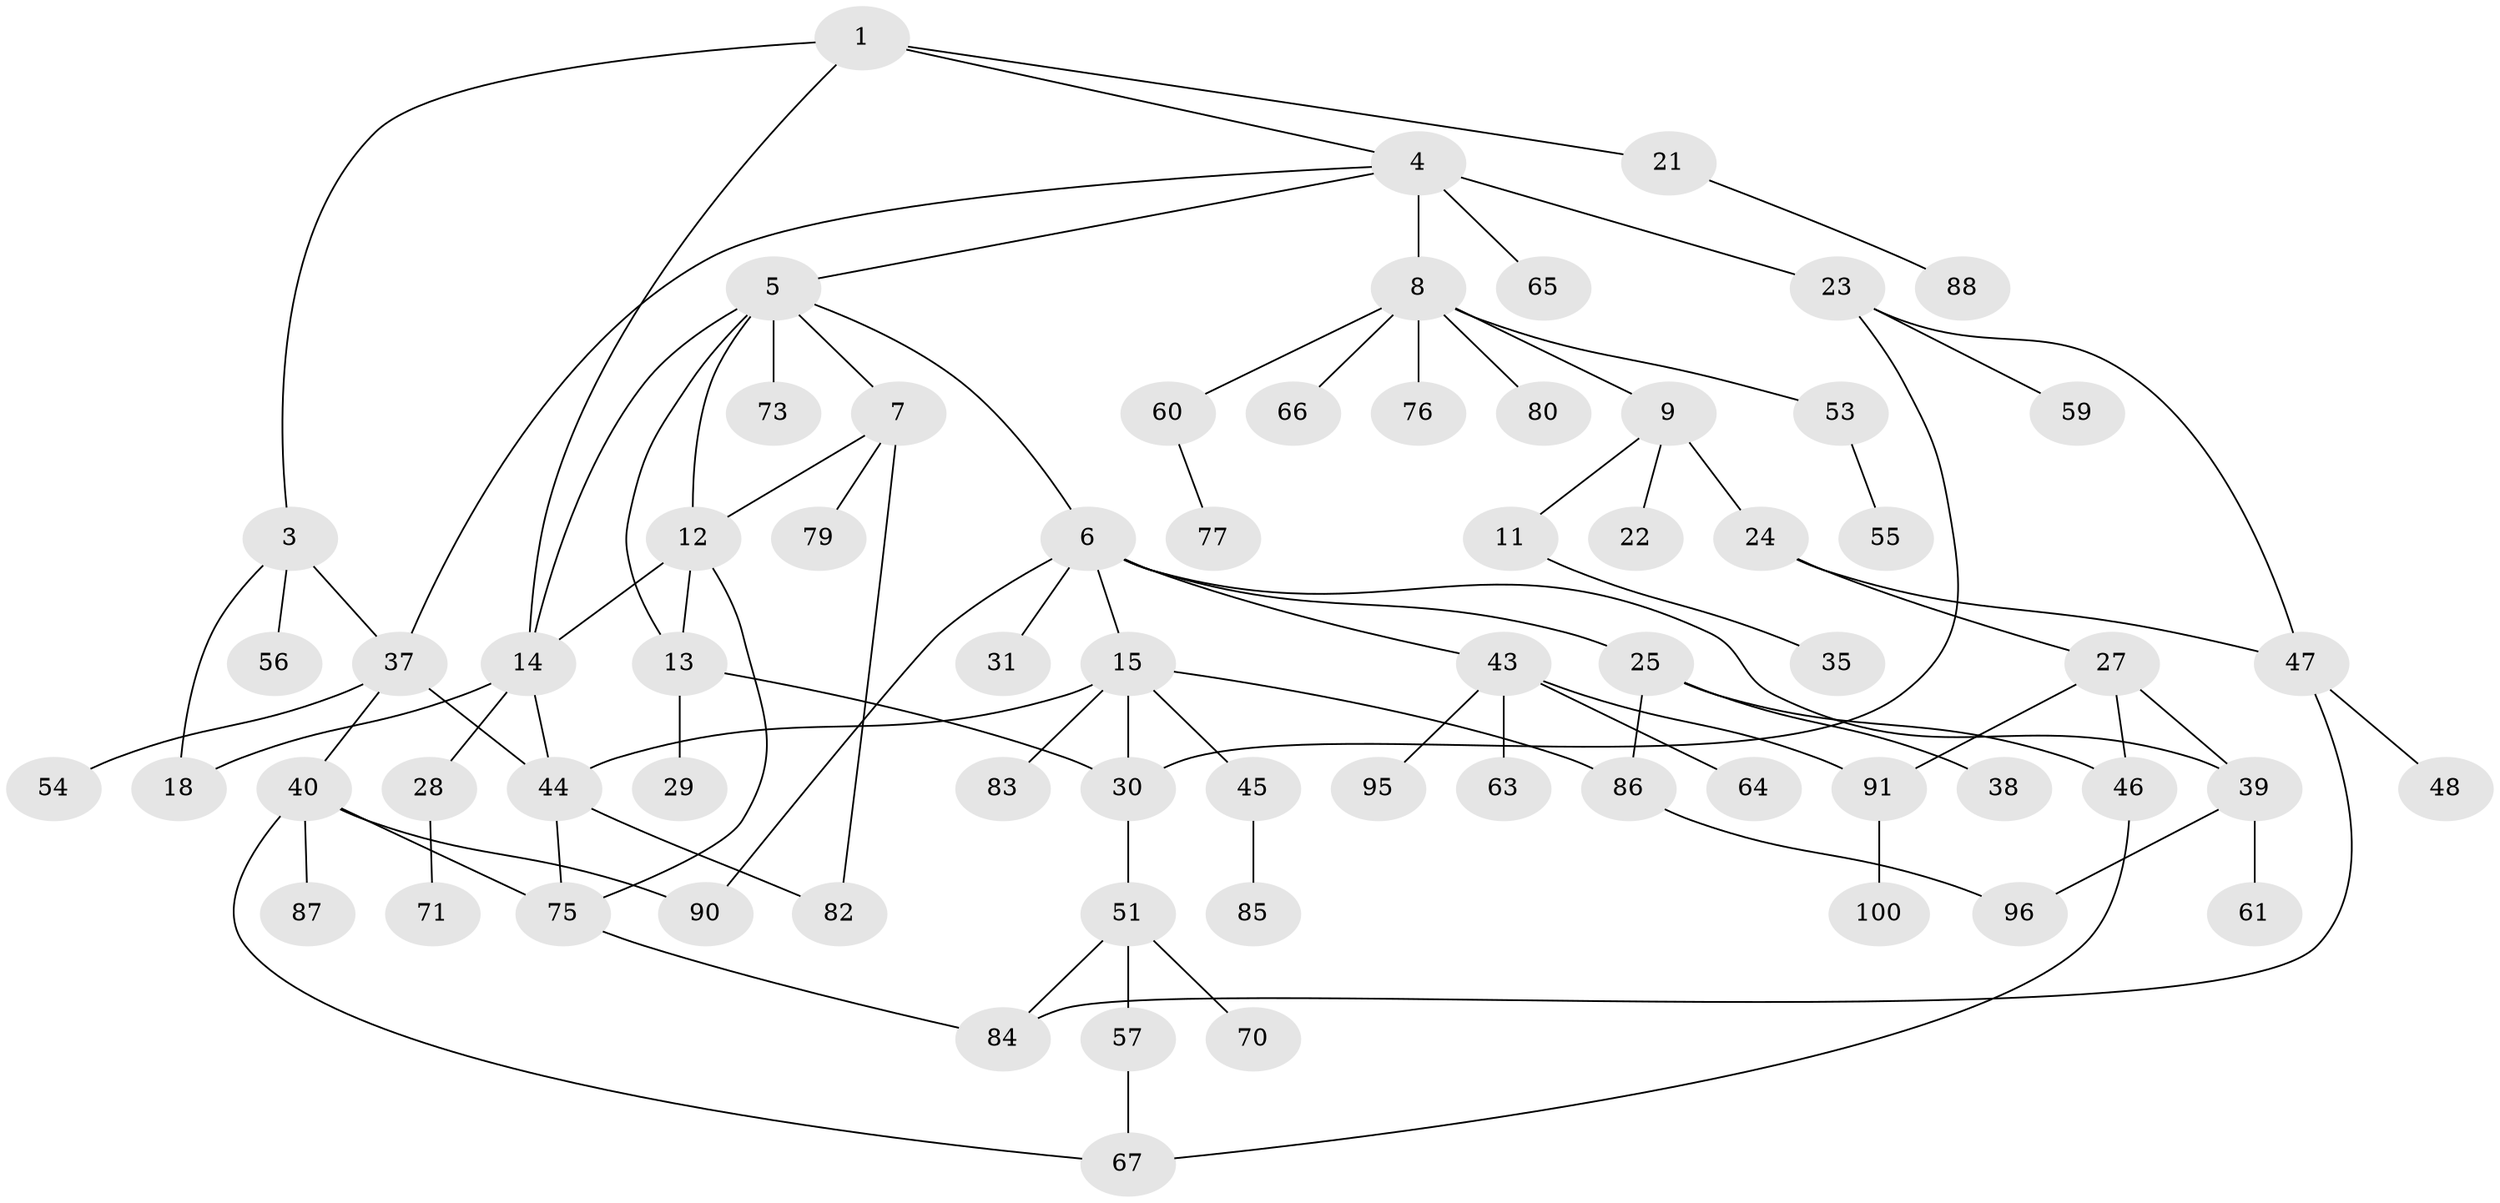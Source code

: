 // original degree distribution, {3: 0.25, 4: 0.17, 6: 0.02, 7: 0.01, 2: 0.21, 5: 0.03, 1: 0.31}
// Generated by graph-tools (version 1.1) at 2025/11/02/21/25 10:11:06]
// undirected, 69 vertices, 92 edges
graph export_dot {
graph [start="1"]
  node [color=gray90,style=filled];
  1 [super="+2"];
  3 [super="+16"];
  4 [super="+17"];
  5 [super="+92"];
  6 [super="+19"];
  7 [super="+72"];
  8 [super="+33"];
  9 [super="+10"];
  11 [super="+68"];
  12 [super="+34"];
  13 [super="+20"];
  14 [super="+42"];
  15 [super="+41"];
  18;
  21;
  22;
  23 [super="+52"];
  24;
  25 [super="+26"];
  27 [super="+36"];
  28;
  29;
  30 [super="+32"];
  31;
  35;
  37 [super="+49"];
  38 [super="+93"];
  39 [super="+74"];
  40 [super="+89"];
  43 [super="+58"];
  44 [super="+81"];
  45;
  46 [super="+50"];
  47 [super="+62"];
  48;
  51 [super="+78"];
  53;
  54;
  55;
  56;
  57;
  59;
  60 [super="+97"];
  61;
  63;
  64;
  65;
  66;
  67 [super="+69"];
  70;
  71;
  73;
  75;
  76;
  77 [super="+98"];
  79;
  80;
  82 [super="+99"];
  83;
  84 [super="+94"];
  85;
  86;
  87;
  88;
  90;
  91;
  95;
  96;
  100;
  1 -- 3;
  1 -- 21;
  1 -- 4;
  1 -- 14;
  3 -- 18;
  3 -- 56;
  3 -- 37;
  4 -- 5;
  4 -- 8;
  4 -- 23 [weight=2];
  4 -- 65;
  4 -- 37;
  5 -- 6;
  5 -- 7;
  5 -- 12;
  5 -- 14;
  5 -- 73;
  5 -- 13;
  6 -- 15;
  6 -- 43;
  6 -- 39;
  6 -- 25;
  6 -- 90;
  6 -- 31;
  7 -- 79;
  7 -- 82;
  7 -- 12;
  8 -- 9;
  8 -- 60;
  8 -- 76;
  8 -- 80;
  8 -- 66;
  8 -- 53;
  9 -- 24;
  9 -- 11;
  9 -- 22;
  11 -- 35;
  12 -- 13;
  12 -- 75;
  12 -- 14;
  13 -- 29;
  13 -- 30;
  14 -- 28;
  14 -- 18;
  14 -- 44;
  15 -- 30;
  15 -- 83;
  15 -- 86;
  15 -- 44;
  15 -- 45;
  21 -- 88;
  23 -- 59;
  23 -- 30;
  23 -- 47;
  24 -- 27;
  24 -- 47;
  25 -- 46 [weight=2];
  25 -- 38;
  25 -- 86;
  27 -- 46;
  27 -- 91;
  27 -- 39;
  28 -- 71;
  30 -- 51;
  37 -- 40;
  37 -- 44;
  37 -- 54;
  39 -- 61;
  39 -- 96;
  40 -- 67;
  40 -- 87;
  40 -- 90;
  40 -- 75;
  43 -- 64;
  43 -- 95;
  43 -- 91;
  43 -- 63;
  44 -- 82;
  44 -- 75;
  45 -- 85;
  46 -- 67;
  47 -- 48;
  47 -- 84;
  51 -- 57;
  51 -- 70;
  51 -- 84;
  53 -- 55;
  57 -- 67;
  60 -- 77;
  75 -- 84;
  86 -- 96;
  91 -- 100;
}
